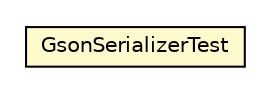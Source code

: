 #!/usr/local/bin/dot
#
# Class diagram 
# Generated by UMLGraph version R5_6_6-8-g8d7759 (http://www.umlgraph.org/)
#

digraph G {
	edge [fontname="Helvetica",fontsize=10,labelfontname="Helvetica",labelfontsize=10];
	node [fontname="Helvetica",fontsize=10,shape=plaintext];
	nodesep=0.25;
	ranksep=0.5;
	// org.dayatang.utils.serializer.GsonSerializerTest
	c317 [label=<<table title="org.dayatang.utils.serializer.GsonSerializerTest" border="0" cellborder="1" cellspacing="0" cellpadding="2" port="p" bgcolor="lemonChiffon" href="./GsonSerializerTest.html">
		<tr><td><table border="0" cellspacing="0" cellpadding="1">
<tr><td align="center" balign="center"> GsonSerializerTest </td></tr>
		</table></td></tr>
		</table>>, URL="./GsonSerializerTest.html", fontname="Helvetica", fontcolor="black", fontsize=10.0];
}

